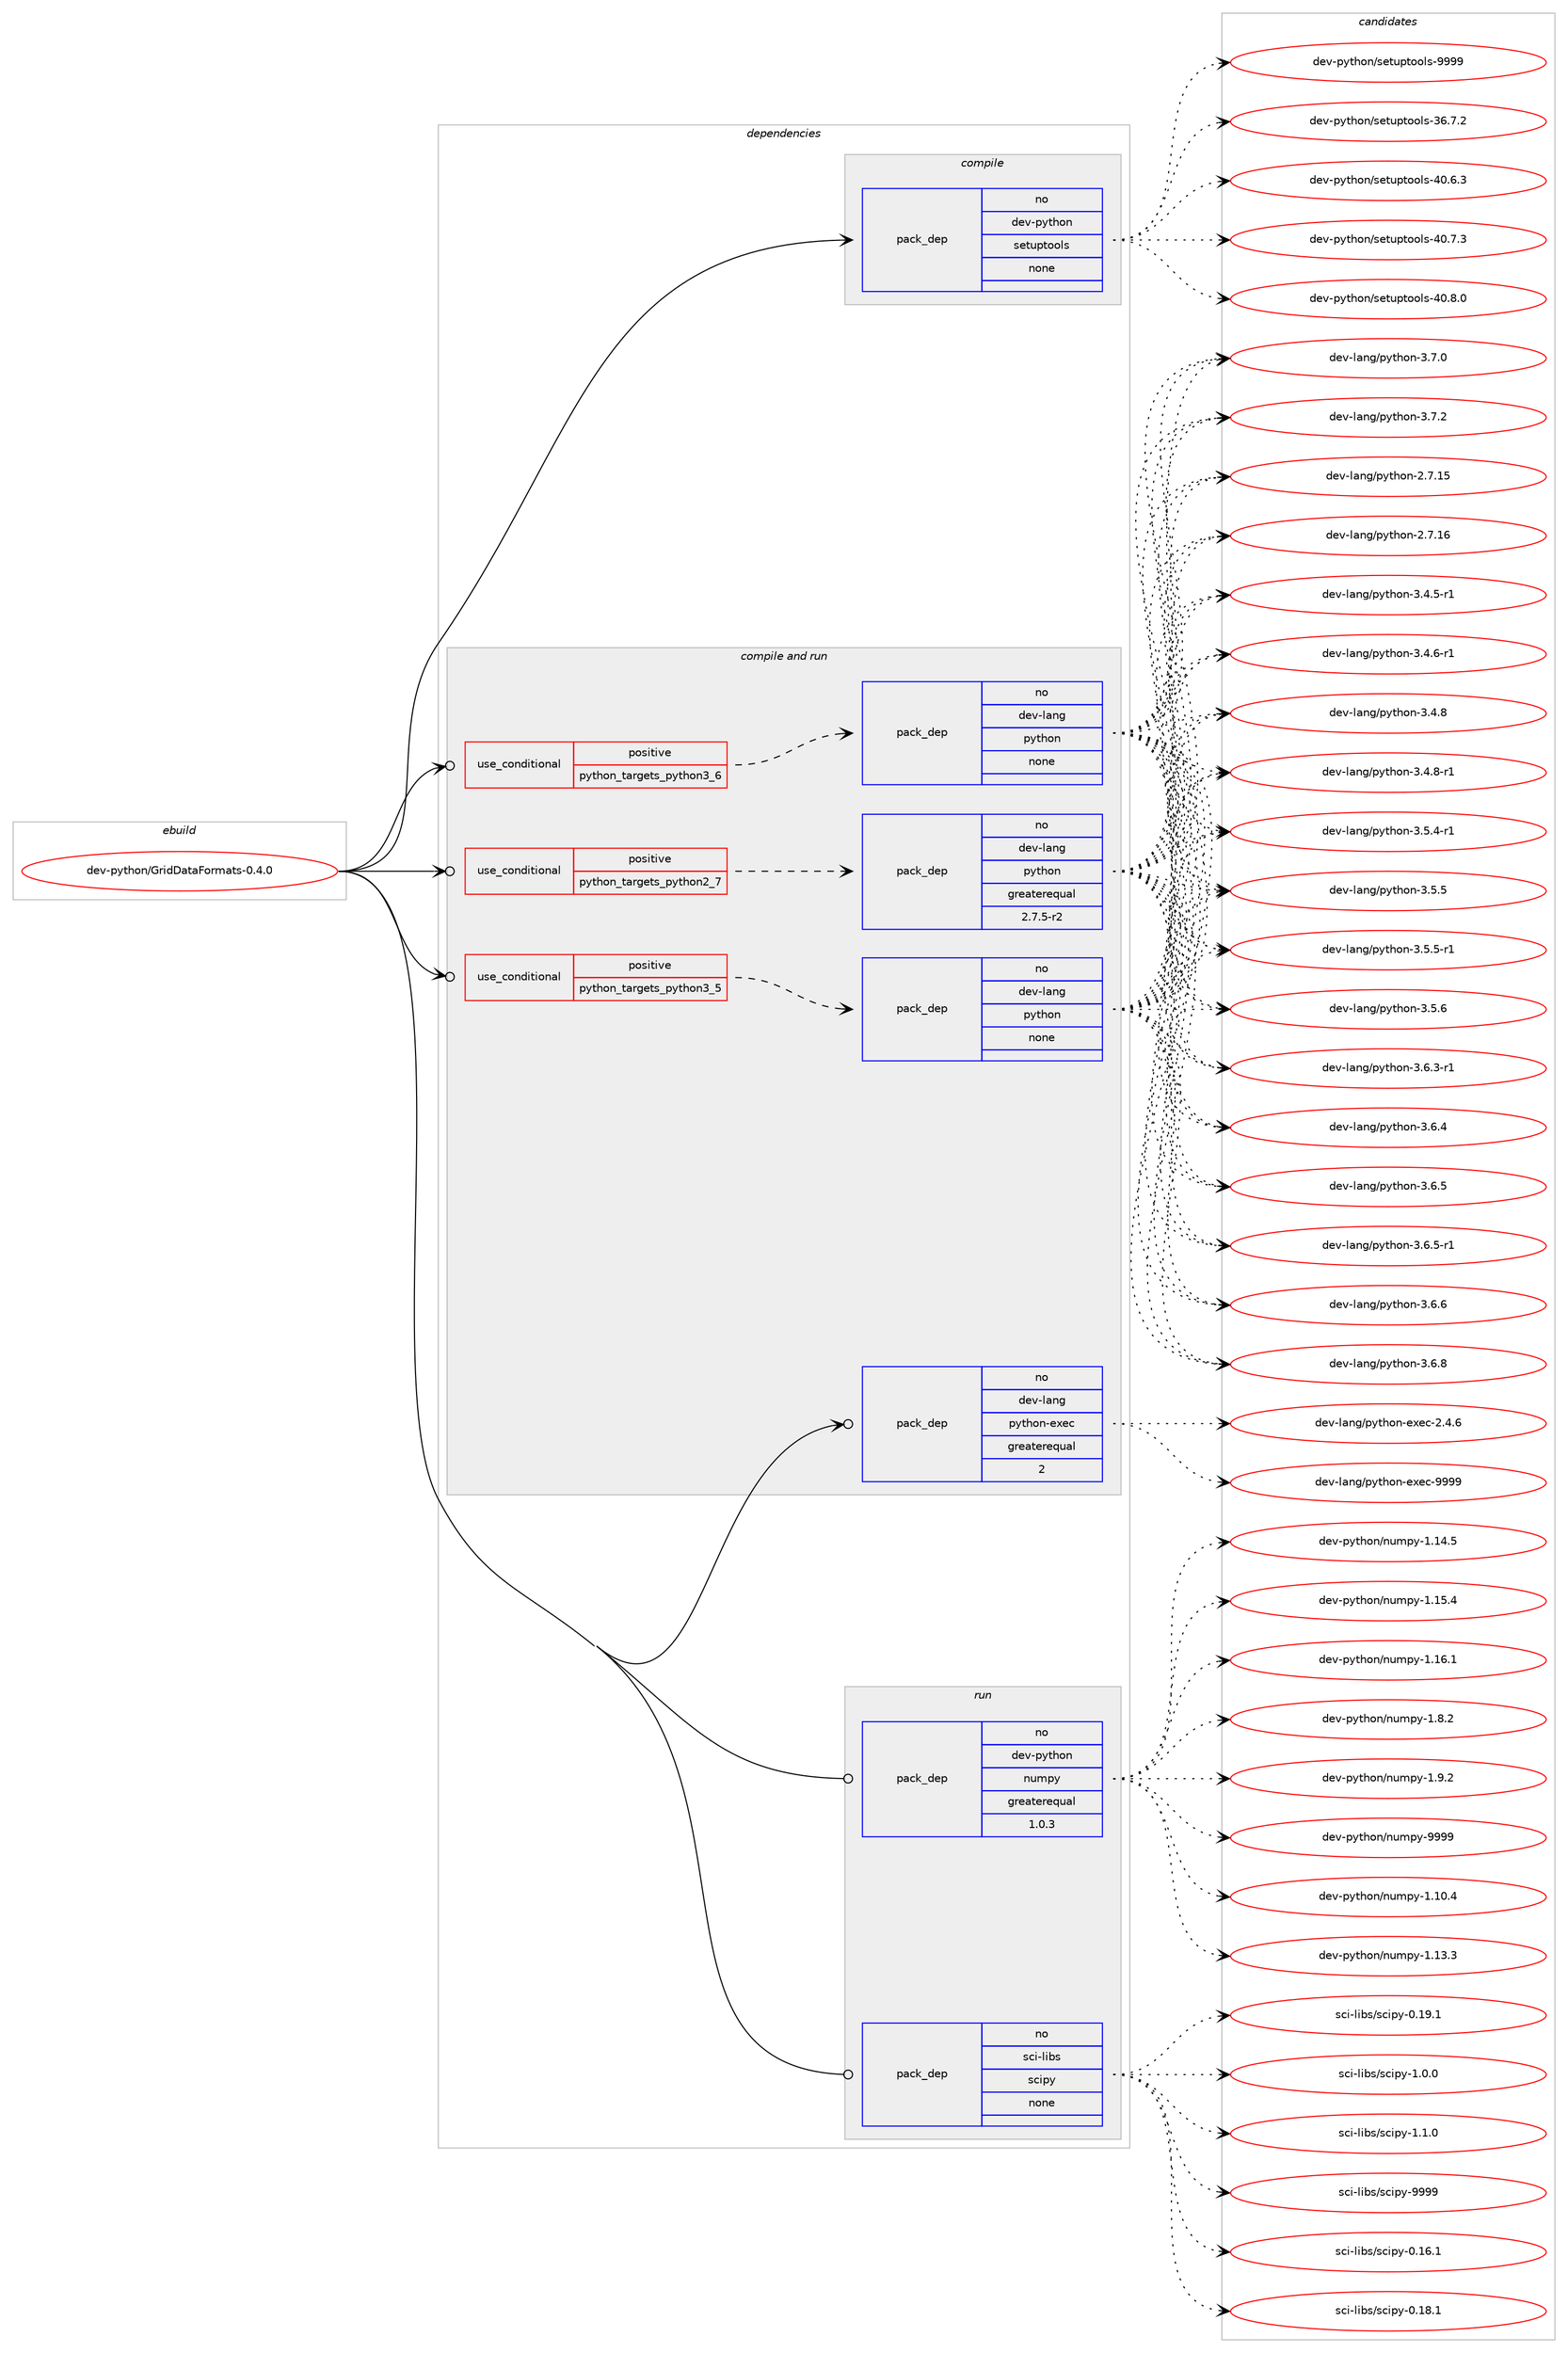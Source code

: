 digraph prolog {

# *************
# Graph options
# *************

newrank=true;
concentrate=true;
compound=true;
graph [rankdir=LR,fontname=Helvetica,fontsize=10,ranksep=1.5];#, ranksep=2.5, nodesep=0.2];
edge  [arrowhead=vee];
node  [fontname=Helvetica,fontsize=10];

# **********
# The ebuild
# **********

subgraph cluster_leftcol {
color=gray;
rank=same;
label=<<i>ebuild</i>>;
id [label="dev-python/GridDataFormats-0.4.0", color=red, width=4, href="../dev-python/GridDataFormats-0.4.0.svg"];
}

# ****************
# The dependencies
# ****************

subgraph cluster_midcol {
color=gray;
label=<<i>dependencies</i>>;
subgraph cluster_compile {
fillcolor="#eeeeee";
style=filled;
label=<<i>compile</i>>;
subgraph pack1003180 {
dependency1396664 [label=<<TABLE BORDER="0" CELLBORDER="1" CELLSPACING="0" CELLPADDING="4" WIDTH="220"><TR><TD ROWSPAN="6" CELLPADDING="30">pack_dep</TD></TR><TR><TD WIDTH="110">no</TD></TR><TR><TD>dev-python</TD></TR><TR><TD>setuptools</TD></TR><TR><TD>none</TD></TR><TR><TD></TD></TR></TABLE>>, shape=none, color=blue];
}
id:e -> dependency1396664:w [weight=20,style="solid",arrowhead="vee"];
}
subgraph cluster_compileandrun {
fillcolor="#eeeeee";
style=filled;
label=<<i>compile and run</i>>;
subgraph cond370260 {
dependency1396665 [label=<<TABLE BORDER="0" CELLBORDER="1" CELLSPACING="0" CELLPADDING="4"><TR><TD ROWSPAN="3" CELLPADDING="10">use_conditional</TD></TR><TR><TD>positive</TD></TR><TR><TD>python_targets_python2_7</TD></TR></TABLE>>, shape=none, color=red];
subgraph pack1003181 {
dependency1396666 [label=<<TABLE BORDER="0" CELLBORDER="1" CELLSPACING="0" CELLPADDING="4" WIDTH="220"><TR><TD ROWSPAN="6" CELLPADDING="30">pack_dep</TD></TR><TR><TD WIDTH="110">no</TD></TR><TR><TD>dev-lang</TD></TR><TR><TD>python</TD></TR><TR><TD>greaterequal</TD></TR><TR><TD>2.7.5-r2</TD></TR></TABLE>>, shape=none, color=blue];
}
dependency1396665:e -> dependency1396666:w [weight=20,style="dashed",arrowhead="vee"];
}
id:e -> dependency1396665:w [weight=20,style="solid",arrowhead="odotvee"];
subgraph cond370261 {
dependency1396667 [label=<<TABLE BORDER="0" CELLBORDER="1" CELLSPACING="0" CELLPADDING="4"><TR><TD ROWSPAN="3" CELLPADDING="10">use_conditional</TD></TR><TR><TD>positive</TD></TR><TR><TD>python_targets_python3_5</TD></TR></TABLE>>, shape=none, color=red];
subgraph pack1003182 {
dependency1396668 [label=<<TABLE BORDER="0" CELLBORDER="1" CELLSPACING="0" CELLPADDING="4" WIDTH="220"><TR><TD ROWSPAN="6" CELLPADDING="30">pack_dep</TD></TR><TR><TD WIDTH="110">no</TD></TR><TR><TD>dev-lang</TD></TR><TR><TD>python</TD></TR><TR><TD>none</TD></TR><TR><TD></TD></TR></TABLE>>, shape=none, color=blue];
}
dependency1396667:e -> dependency1396668:w [weight=20,style="dashed",arrowhead="vee"];
}
id:e -> dependency1396667:w [weight=20,style="solid",arrowhead="odotvee"];
subgraph cond370262 {
dependency1396669 [label=<<TABLE BORDER="0" CELLBORDER="1" CELLSPACING="0" CELLPADDING="4"><TR><TD ROWSPAN="3" CELLPADDING="10">use_conditional</TD></TR><TR><TD>positive</TD></TR><TR><TD>python_targets_python3_6</TD></TR></TABLE>>, shape=none, color=red];
subgraph pack1003183 {
dependency1396670 [label=<<TABLE BORDER="0" CELLBORDER="1" CELLSPACING="0" CELLPADDING="4" WIDTH="220"><TR><TD ROWSPAN="6" CELLPADDING="30">pack_dep</TD></TR><TR><TD WIDTH="110">no</TD></TR><TR><TD>dev-lang</TD></TR><TR><TD>python</TD></TR><TR><TD>none</TD></TR><TR><TD></TD></TR></TABLE>>, shape=none, color=blue];
}
dependency1396669:e -> dependency1396670:w [weight=20,style="dashed",arrowhead="vee"];
}
id:e -> dependency1396669:w [weight=20,style="solid",arrowhead="odotvee"];
subgraph pack1003184 {
dependency1396671 [label=<<TABLE BORDER="0" CELLBORDER="1" CELLSPACING="0" CELLPADDING="4" WIDTH="220"><TR><TD ROWSPAN="6" CELLPADDING="30">pack_dep</TD></TR><TR><TD WIDTH="110">no</TD></TR><TR><TD>dev-lang</TD></TR><TR><TD>python-exec</TD></TR><TR><TD>greaterequal</TD></TR><TR><TD>2</TD></TR></TABLE>>, shape=none, color=blue];
}
id:e -> dependency1396671:w [weight=20,style="solid",arrowhead="odotvee"];
}
subgraph cluster_run {
fillcolor="#eeeeee";
style=filled;
label=<<i>run</i>>;
subgraph pack1003185 {
dependency1396672 [label=<<TABLE BORDER="0" CELLBORDER="1" CELLSPACING="0" CELLPADDING="4" WIDTH="220"><TR><TD ROWSPAN="6" CELLPADDING="30">pack_dep</TD></TR><TR><TD WIDTH="110">no</TD></TR><TR><TD>dev-python</TD></TR><TR><TD>numpy</TD></TR><TR><TD>greaterequal</TD></TR><TR><TD>1.0.3</TD></TR></TABLE>>, shape=none, color=blue];
}
id:e -> dependency1396672:w [weight=20,style="solid",arrowhead="odot"];
subgraph pack1003186 {
dependency1396673 [label=<<TABLE BORDER="0" CELLBORDER="1" CELLSPACING="0" CELLPADDING="4" WIDTH="220"><TR><TD ROWSPAN="6" CELLPADDING="30">pack_dep</TD></TR><TR><TD WIDTH="110">no</TD></TR><TR><TD>sci-libs</TD></TR><TR><TD>scipy</TD></TR><TR><TD>none</TD></TR><TR><TD></TD></TR></TABLE>>, shape=none, color=blue];
}
id:e -> dependency1396673:w [weight=20,style="solid",arrowhead="odot"];
}
}

# **************
# The candidates
# **************

subgraph cluster_choices {
rank=same;
color=gray;
label=<<i>candidates</i>>;

subgraph choice1003180 {
color=black;
nodesep=1;
choice100101118451121211161041111104711510111611711211611111110811545515446554650 [label="dev-python/setuptools-36.7.2", color=red, width=4,href="../dev-python/setuptools-36.7.2.svg"];
choice100101118451121211161041111104711510111611711211611111110811545524846544651 [label="dev-python/setuptools-40.6.3", color=red, width=4,href="../dev-python/setuptools-40.6.3.svg"];
choice100101118451121211161041111104711510111611711211611111110811545524846554651 [label="dev-python/setuptools-40.7.3", color=red, width=4,href="../dev-python/setuptools-40.7.3.svg"];
choice100101118451121211161041111104711510111611711211611111110811545524846564648 [label="dev-python/setuptools-40.8.0", color=red, width=4,href="../dev-python/setuptools-40.8.0.svg"];
choice10010111845112121116104111110471151011161171121161111111081154557575757 [label="dev-python/setuptools-9999", color=red, width=4,href="../dev-python/setuptools-9999.svg"];
dependency1396664:e -> choice100101118451121211161041111104711510111611711211611111110811545515446554650:w [style=dotted,weight="100"];
dependency1396664:e -> choice100101118451121211161041111104711510111611711211611111110811545524846544651:w [style=dotted,weight="100"];
dependency1396664:e -> choice100101118451121211161041111104711510111611711211611111110811545524846554651:w [style=dotted,weight="100"];
dependency1396664:e -> choice100101118451121211161041111104711510111611711211611111110811545524846564648:w [style=dotted,weight="100"];
dependency1396664:e -> choice10010111845112121116104111110471151011161171121161111111081154557575757:w [style=dotted,weight="100"];
}
subgraph choice1003181 {
color=black;
nodesep=1;
choice10010111845108971101034711212111610411111045504655464953 [label="dev-lang/python-2.7.15", color=red, width=4,href="../dev-lang/python-2.7.15.svg"];
choice10010111845108971101034711212111610411111045504655464954 [label="dev-lang/python-2.7.16", color=red, width=4,href="../dev-lang/python-2.7.16.svg"];
choice1001011184510897110103471121211161041111104551465246534511449 [label="dev-lang/python-3.4.5-r1", color=red, width=4,href="../dev-lang/python-3.4.5-r1.svg"];
choice1001011184510897110103471121211161041111104551465246544511449 [label="dev-lang/python-3.4.6-r1", color=red, width=4,href="../dev-lang/python-3.4.6-r1.svg"];
choice100101118451089711010347112121116104111110455146524656 [label="dev-lang/python-3.4.8", color=red, width=4,href="../dev-lang/python-3.4.8.svg"];
choice1001011184510897110103471121211161041111104551465246564511449 [label="dev-lang/python-3.4.8-r1", color=red, width=4,href="../dev-lang/python-3.4.8-r1.svg"];
choice1001011184510897110103471121211161041111104551465346524511449 [label="dev-lang/python-3.5.4-r1", color=red, width=4,href="../dev-lang/python-3.5.4-r1.svg"];
choice100101118451089711010347112121116104111110455146534653 [label="dev-lang/python-3.5.5", color=red, width=4,href="../dev-lang/python-3.5.5.svg"];
choice1001011184510897110103471121211161041111104551465346534511449 [label="dev-lang/python-3.5.5-r1", color=red, width=4,href="../dev-lang/python-3.5.5-r1.svg"];
choice100101118451089711010347112121116104111110455146534654 [label="dev-lang/python-3.5.6", color=red, width=4,href="../dev-lang/python-3.5.6.svg"];
choice1001011184510897110103471121211161041111104551465446514511449 [label="dev-lang/python-3.6.3-r1", color=red, width=4,href="../dev-lang/python-3.6.3-r1.svg"];
choice100101118451089711010347112121116104111110455146544652 [label="dev-lang/python-3.6.4", color=red, width=4,href="../dev-lang/python-3.6.4.svg"];
choice100101118451089711010347112121116104111110455146544653 [label="dev-lang/python-3.6.5", color=red, width=4,href="../dev-lang/python-3.6.5.svg"];
choice1001011184510897110103471121211161041111104551465446534511449 [label="dev-lang/python-3.6.5-r1", color=red, width=4,href="../dev-lang/python-3.6.5-r1.svg"];
choice100101118451089711010347112121116104111110455146544654 [label="dev-lang/python-3.6.6", color=red, width=4,href="../dev-lang/python-3.6.6.svg"];
choice100101118451089711010347112121116104111110455146544656 [label="dev-lang/python-3.6.8", color=red, width=4,href="../dev-lang/python-3.6.8.svg"];
choice100101118451089711010347112121116104111110455146554648 [label="dev-lang/python-3.7.0", color=red, width=4,href="../dev-lang/python-3.7.0.svg"];
choice100101118451089711010347112121116104111110455146554650 [label="dev-lang/python-3.7.2", color=red, width=4,href="../dev-lang/python-3.7.2.svg"];
dependency1396666:e -> choice10010111845108971101034711212111610411111045504655464953:w [style=dotted,weight="100"];
dependency1396666:e -> choice10010111845108971101034711212111610411111045504655464954:w [style=dotted,weight="100"];
dependency1396666:e -> choice1001011184510897110103471121211161041111104551465246534511449:w [style=dotted,weight="100"];
dependency1396666:e -> choice1001011184510897110103471121211161041111104551465246544511449:w [style=dotted,weight="100"];
dependency1396666:e -> choice100101118451089711010347112121116104111110455146524656:w [style=dotted,weight="100"];
dependency1396666:e -> choice1001011184510897110103471121211161041111104551465246564511449:w [style=dotted,weight="100"];
dependency1396666:e -> choice1001011184510897110103471121211161041111104551465346524511449:w [style=dotted,weight="100"];
dependency1396666:e -> choice100101118451089711010347112121116104111110455146534653:w [style=dotted,weight="100"];
dependency1396666:e -> choice1001011184510897110103471121211161041111104551465346534511449:w [style=dotted,weight="100"];
dependency1396666:e -> choice100101118451089711010347112121116104111110455146534654:w [style=dotted,weight="100"];
dependency1396666:e -> choice1001011184510897110103471121211161041111104551465446514511449:w [style=dotted,weight="100"];
dependency1396666:e -> choice100101118451089711010347112121116104111110455146544652:w [style=dotted,weight="100"];
dependency1396666:e -> choice100101118451089711010347112121116104111110455146544653:w [style=dotted,weight="100"];
dependency1396666:e -> choice1001011184510897110103471121211161041111104551465446534511449:w [style=dotted,weight="100"];
dependency1396666:e -> choice100101118451089711010347112121116104111110455146544654:w [style=dotted,weight="100"];
dependency1396666:e -> choice100101118451089711010347112121116104111110455146544656:w [style=dotted,weight="100"];
dependency1396666:e -> choice100101118451089711010347112121116104111110455146554648:w [style=dotted,weight="100"];
dependency1396666:e -> choice100101118451089711010347112121116104111110455146554650:w [style=dotted,weight="100"];
}
subgraph choice1003182 {
color=black;
nodesep=1;
choice10010111845108971101034711212111610411111045504655464953 [label="dev-lang/python-2.7.15", color=red, width=4,href="../dev-lang/python-2.7.15.svg"];
choice10010111845108971101034711212111610411111045504655464954 [label="dev-lang/python-2.7.16", color=red, width=4,href="../dev-lang/python-2.7.16.svg"];
choice1001011184510897110103471121211161041111104551465246534511449 [label="dev-lang/python-3.4.5-r1", color=red, width=4,href="../dev-lang/python-3.4.5-r1.svg"];
choice1001011184510897110103471121211161041111104551465246544511449 [label="dev-lang/python-3.4.6-r1", color=red, width=4,href="../dev-lang/python-3.4.6-r1.svg"];
choice100101118451089711010347112121116104111110455146524656 [label="dev-lang/python-3.4.8", color=red, width=4,href="../dev-lang/python-3.4.8.svg"];
choice1001011184510897110103471121211161041111104551465246564511449 [label="dev-lang/python-3.4.8-r1", color=red, width=4,href="../dev-lang/python-3.4.8-r1.svg"];
choice1001011184510897110103471121211161041111104551465346524511449 [label="dev-lang/python-3.5.4-r1", color=red, width=4,href="../dev-lang/python-3.5.4-r1.svg"];
choice100101118451089711010347112121116104111110455146534653 [label="dev-lang/python-3.5.5", color=red, width=4,href="../dev-lang/python-3.5.5.svg"];
choice1001011184510897110103471121211161041111104551465346534511449 [label="dev-lang/python-3.5.5-r1", color=red, width=4,href="../dev-lang/python-3.5.5-r1.svg"];
choice100101118451089711010347112121116104111110455146534654 [label="dev-lang/python-3.5.6", color=red, width=4,href="../dev-lang/python-3.5.6.svg"];
choice1001011184510897110103471121211161041111104551465446514511449 [label="dev-lang/python-3.6.3-r1", color=red, width=4,href="../dev-lang/python-3.6.3-r1.svg"];
choice100101118451089711010347112121116104111110455146544652 [label="dev-lang/python-3.6.4", color=red, width=4,href="../dev-lang/python-3.6.4.svg"];
choice100101118451089711010347112121116104111110455146544653 [label="dev-lang/python-3.6.5", color=red, width=4,href="../dev-lang/python-3.6.5.svg"];
choice1001011184510897110103471121211161041111104551465446534511449 [label="dev-lang/python-3.6.5-r1", color=red, width=4,href="../dev-lang/python-3.6.5-r1.svg"];
choice100101118451089711010347112121116104111110455146544654 [label="dev-lang/python-3.6.6", color=red, width=4,href="../dev-lang/python-3.6.6.svg"];
choice100101118451089711010347112121116104111110455146544656 [label="dev-lang/python-3.6.8", color=red, width=4,href="../dev-lang/python-3.6.8.svg"];
choice100101118451089711010347112121116104111110455146554648 [label="dev-lang/python-3.7.0", color=red, width=4,href="../dev-lang/python-3.7.0.svg"];
choice100101118451089711010347112121116104111110455146554650 [label="dev-lang/python-3.7.2", color=red, width=4,href="../dev-lang/python-3.7.2.svg"];
dependency1396668:e -> choice10010111845108971101034711212111610411111045504655464953:w [style=dotted,weight="100"];
dependency1396668:e -> choice10010111845108971101034711212111610411111045504655464954:w [style=dotted,weight="100"];
dependency1396668:e -> choice1001011184510897110103471121211161041111104551465246534511449:w [style=dotted,weight="100"];
dependency1396668:e -> choice1001011184510897110103471121211161041111104551465246544511449:w [style=dotted,weight="100"];
dependency1396668:e -> choice100101118451089711010347112121116104111110455146524656:w [style=dotted,weight="100"];
dependency1396668:e -> choice1001011184510897110103471121211161041111104551465246564511449:w [style=dotted,weight="100"];
dependency1396668:e -> choice1001011184510897110103471121211161041111104551465346524511449:w [style=dotted,weight="100"];
dependency1396668:e -> choice100101118451089711010347112121116104111110455146534653:w [style=dotted,weight="100"];
dependency1396668:e -> choice1001011184510897110103471121211161041111104551465346534511449:w [style=dotted,weight="100"];
dependency1396668:e -> choice100101118451089711010347112121116104111110455146534654:w [style=dotted,weight="100"];
dependency1396668:e -> choice1001011184510897110103471121211161041111104551465446514511449:w [style=dotted,weight="100"];
dependency1396668:e -> choice100101118451089711010347112121116104111110455146544652:w [style=dotted,weight="100"];
dependency1396668:e -> choice100101118451089711010347112121116104111110455146544653:w [style=dotted,weight="100"];
dependency1396668:e -> choice1001011184510897110103471121211161041111104551465446534511449:w [style=dotted,weight="100"];
dependency1396668:e -> choice100101118451089711010347112121116104111110455146544654:w [style=dotted,weight="100"];
dependency1396668:e -> choice100101118451089711010347112121116104111110455146544656:w [style=dotted,weight="100"];
dependency1396668:e -> choice100101118451089711010347112121116104111110455146554648:w [style=dotted,weight="100"];
dependency1396668:e -> choice100101118451089711010347112121116104111110455146554650:w [style=dotted,weight="100"];
}
subgraph choice1003183 {
color=black;
nodesep=1;
choice10010111845108971101034711212111610411111045504655464953 [label="dev-lang/python-2.7.15", color=red, width=4,href="../dev-lang/python-2.7.15.svg"];
choice10010111845108971101034711212111610411111045504655464954 [label="dev-lang/python-2.7.16", color=red, width=4,href="../dev-lang/python-2.7.16.svg"];
choice1001011184510897110103471121211161041111104551465246534511449 [label="dev-lang/python-3.4.5-r1", color=red, width=4,href="../dev-lang/python-3.4.5-r1.svg"];
choice1001011184510897110103471121211161041111104551465246544511449 [label="dev-lang/python-3.4.6-r1", color=red, width=4,href="../dev-lang/python-3.4.6-r1.svg"];
choice100101118451089711010347112121116104111110455146524656 [label="dev-lang/python-3.4.8", color=red, width=4,href="../dev-lang/python-3.4.8.svg"];
choice1001011184510897110103471121211161041111104551465246564511449 [label="dev-lang/python-3.4.8-r1", color=red, width=4,href="../dev-lang/python-3.4.8-r1.svg"];
choice1001011184510897110103471121211161041111104551465346524511449 [label="dev-lang/python-3.5.4-r1", color=red, width=4,href="../dev-lang/python-3.5.4-r1.svg"];
choice100101118451089711010347112121116104111110455146534653 [label="dev-lang/python-3.5.5", color=red, width=4,href="../dev-lang/python-3.5.5.svg"];
choice1001011184510897110103471121211161041111104551465346534511449 [label="dev-lang/python-3.5.5-r1", color=red, width=4,href="../dev-lang/python-3.5.5-r1.svg"];
choice100101118451089711010347112121116104111110455146534654 [label="dev-lang/python-3.5.6", color=red, width=4,href="../dev-lang/python-3.5.6.svg"];
choice1001011184510897110103471121211161041111104551465446514511449 [label="dev-lang/python-3.6.3-r1", color=red, width=4,href="../dev-lang/python-3.6.3-r1.svg"];
choice100101118451089711010347112121116104111110455146544652 [label="dev-lang/python-3.6.4", color=red, width=4,href="../dev-lang/python-3.6.4.svg"];
choice100101118451089711010347112121116104111110455146544653 [label="dev-lang/python-3.6.5", color=red, width=4,href="../dev-lang/python-3.6.5.svg"];
choice1001011184510897110103471121211161041111104551465446534511449 [label="dev-lang/python-3.6.5-r1", color=red, width=4,href="../dev-lang/python-3.6.5-r1.svg"];
choice100101118451089711010347112121116104111110455146544654 [label="dev-lang/python-3.6.6", color=red, width=4,href="../dev-lang/python-3.6.6.svg"];
choice100101118451089711010347112121116104111110455146544656 [label="dev-lang/python-3.6.8", color=red, width=4,href="../dev-lang/python-3.6.8.svg"];
choice100101118451089711010347112121116104111110455146554648 [label="dev-lang/python-3.7.0", color=red, width=4,href="../dev-lang/python-3.7.0.svg"];
choice100101118451089711010347112121116104111110455146554650 [label="dev-lang/python-3.7.2", color=red, width=4,href="../dev-lang/python-3.7.2.svg"];
dependency1396670:e -> choice10010111845108971101034711212111610411111045504655464953:w [style=dotted,weight="100"];
dependency1396670:e -> choice10010111845108971101034711212111610411111045504655464954:w [style=dotted,weight="100"];
dependency1396670:e -> choice1001011184510897110103471121211161041111104551465246534511449:w [style=dotted,weight="100"];
dependency1396670:e -> choice1001011184510897110103471121211161041111104551465246544511449:w [style=dotted,weight="100"];
dependency1396670:e -> choice100101118451089711010347112121116104111110455146524656:w [style=dotted,weight="100"];
dependency1396670:e -> choice1001011184510897110103471121211161041111104551465246564511449:w [style=dotted,weight="100"];
dependency1396670:e -> choice1001011184510897110103471121211161041111104551465346524511449:w [style=dotted,weight="100"];
dependency1396670:e -> choice100101118451089711010347112121116104111110455146534653:w [style=dotted,weight="100"];
dependency1396670:e -> choice1001011184510897110103471121211161041111104551465346534511449:w [style=dotted,weight="100"];
dependency1396670:e -> choice100101118451089711010347112121116104111110455146534654:w [style=dotted,weight="100"];
dependency1396670:e -> choice1001011184510897110103471121211161041111104551465446514511449:w [style=dotted,weight="100"];
dependency1396670:e -> choice100101118451089711010347112121116104111110455146544652:w [style=dotted,weight="100"];
dependency1396670:e -> choice100101118451089711010347112121116104111110455146544653:w [style=dotted,weight="100"];
dependency1396670:e -> choice1001011184510897110103471121211161041111104551465446534511449:w [style=dotted,weight="100"];
dependency1396670:e -> choice100101118451089711010347112121116104111110455146544654:w [style=dotted,weight="100"];
dependency1396670:e -> choice100101118451089711010347112121116104111110455146544656:w [style=dotted,weight="100"];
dependency1396670:e -> choice100101118451089711010347112121116104111110455146554648:w [style=dotted,weight="100"];
dependency1396670:e -> choice100101118451089711010347112121116104111110455146554650:w [style=dotted,weight="100"];
}
subgraph choice1003184 {
color=black;
nodesep=1;
choice1001011184510897110103471121211161041111104510112010199455046524654 [label="dev-lang/python-exec-2.4.6", color=red, width=4,href="../dev-lang/python-exec-2.4.6.svg"];
choice10010111845108971101034711212111610411111045101120101994557575757 [label="dev-lang/python-exec-9999", color=red, width=4,href="../dev-lang/python-exec-9999.svg"];
dependency1396671:e -> choice1001011184510897110103471121211161041111104510112010199455046524654:w [style=dotted,weight="100"];
dependency1396671:e -> choice10010111845108971101034711212111610411111045101120101994557575757:w [style=dotted,weight="100"];
}
subgraph choice1003185 {
color=black;
nodesep=1;
choice100101118451121211161041111104711011710911212145494649484652 [label="dev-python/numpy-1.10.4", color=red, width=4,href="../dev-python/numpy-1.10.4.svg"];
choice100101118451121211161041111104711011710911212145494649514651 [label="dev-python/numpy-1.13.3", color=red, width=4,href="../dev-python/numpy-1.13.3.svg"];
choice100101118451121211161041111104711011710911212145494649524653 [label="dev-python/numpy-1.14.5", color=red, width=4,href="../dev-python/numpy-1.14.5.svg"];
choice100101118451121211161041111104711011710911212145494649534652 [label="dev-python/numpy-1.15.4", color=red, width=4,href="../dev-python/numpy-1.15.4.svg"];
choice100101118451121211161041111104711011710911212145494649544649 [label="dev-python/numpy-1.16.1", color=red, width=4,href="../dev-python/numpy-1.16.1.svg"];
choice1001011184511212111610411111047110117109112121454946564650 [label="dev-python/numpy-1.8.2", color=red, width=4,href="../dev-python/numpy-1.8.2.svg"];
choice1001011184511212111610411111047110117109112121454946574650 [label="dev-python/numpy-1.9.2", color=red, width=4,href="../dev-python/numpy-1.9.2.svg"];
choice10010111845112121116104111110471101171091121214557575757 [label="dev-python/numpy-9999", color=red, width=4,href="../dev-python/numpy-9999.svg"];
dependency1396672:e -> choice100101118451121211161041111104711011710911212145494649484652:w [style=dotted,weight="100"];
dependency1396672:e -> choice100101118451121211161041111104711011710911212145494649514651:w [style=dotted,weight="100"];
dependency1396672:e -> choice100101118451121211161041111104711011710911212145494649524653:w [style=dotted,weight="100"];
dependency1396672:e -> choice100101118451121211161041111104711011710911212145494649534652:w [style=dotted,weight="100"];
dependency1396672:e -> choice100101118451121211161041111104711011710911212145494649544649:w [style=dotted,weight="100"];
dependency1396672:e -> choice1001011184511212111610411111047110117109112121454946564650:w [style=dotted,weight="100"];
dependency1396672:e -> choice1001011184511212111610411111047110117109112121454946574650:w [style=dotted,weight="100"];
dependency1396672:e -> choice10010111845112121116104111110471101171091121214557575757:w [style=dotted,weight="100"];
}
subgraph choice1003186 {
color=black;
nodesep=1;
choice115991054510810598115471159910511212145484649544649 [label="sci-libs/scipy-0.16.1", color=red, width=4,href="../sci-libs/scipy-0.16.1.svg"];
choice115991054510810598115471159910511212145484649564649 [label="sci-libs/scipy-0.18.1", color=red, width=4,href="../sci-libs/scipy-0.18.1.svg"];
choice115991054510810598115471159910511212145484649574649 [label="sci-libs/scipy-0.19.1", color=red, width=4,href="../sci-libs/scipy-0.19.1.svg"];
choice1159910545108105981154711599105112121454946484648 [label="sci-libs/scipy-1.0.0", color=red, width=4,href="../sci-libs/scipy-1.0.0.svg"];
choice1159910545108105981154711599105112121454946494648 [label="sci-libs/scipy-1.1.0", color=red, width=4,href="../sci-libs/scipy-1.1.0.svg"];
choice11599105451081059811547115991051121214557575757 [label="sci-libs/scipy-9999", color=red, width=4,href="../sci-libs/scipy-9999.svg"];
dependency1396673:e -> choice115991054510810598115471159910511212145484649544649:w [style=dotted,weight="100"];
dependency1396673:e -> choice115991054510810598115471159910511212145484649564649:w [style=dotted,weight="100"];
dependency1396673:e -> choice115991054510810598115471159910511212145484649574649:w [style=dotted,weight="100"];
dependency1396673:e -> choice1159910545108105981154711599105112121454946484648:w [style=dotted,weight="100"];
dependency1396673:e -> choice1159910545108105981154711599105112121454946494648:w [style=dotted,weight="100"];
dependency1396673:e -> choice11599105451081059811547115991051121214557575757:w [style=dotted,weight="100"];
}
}

}
